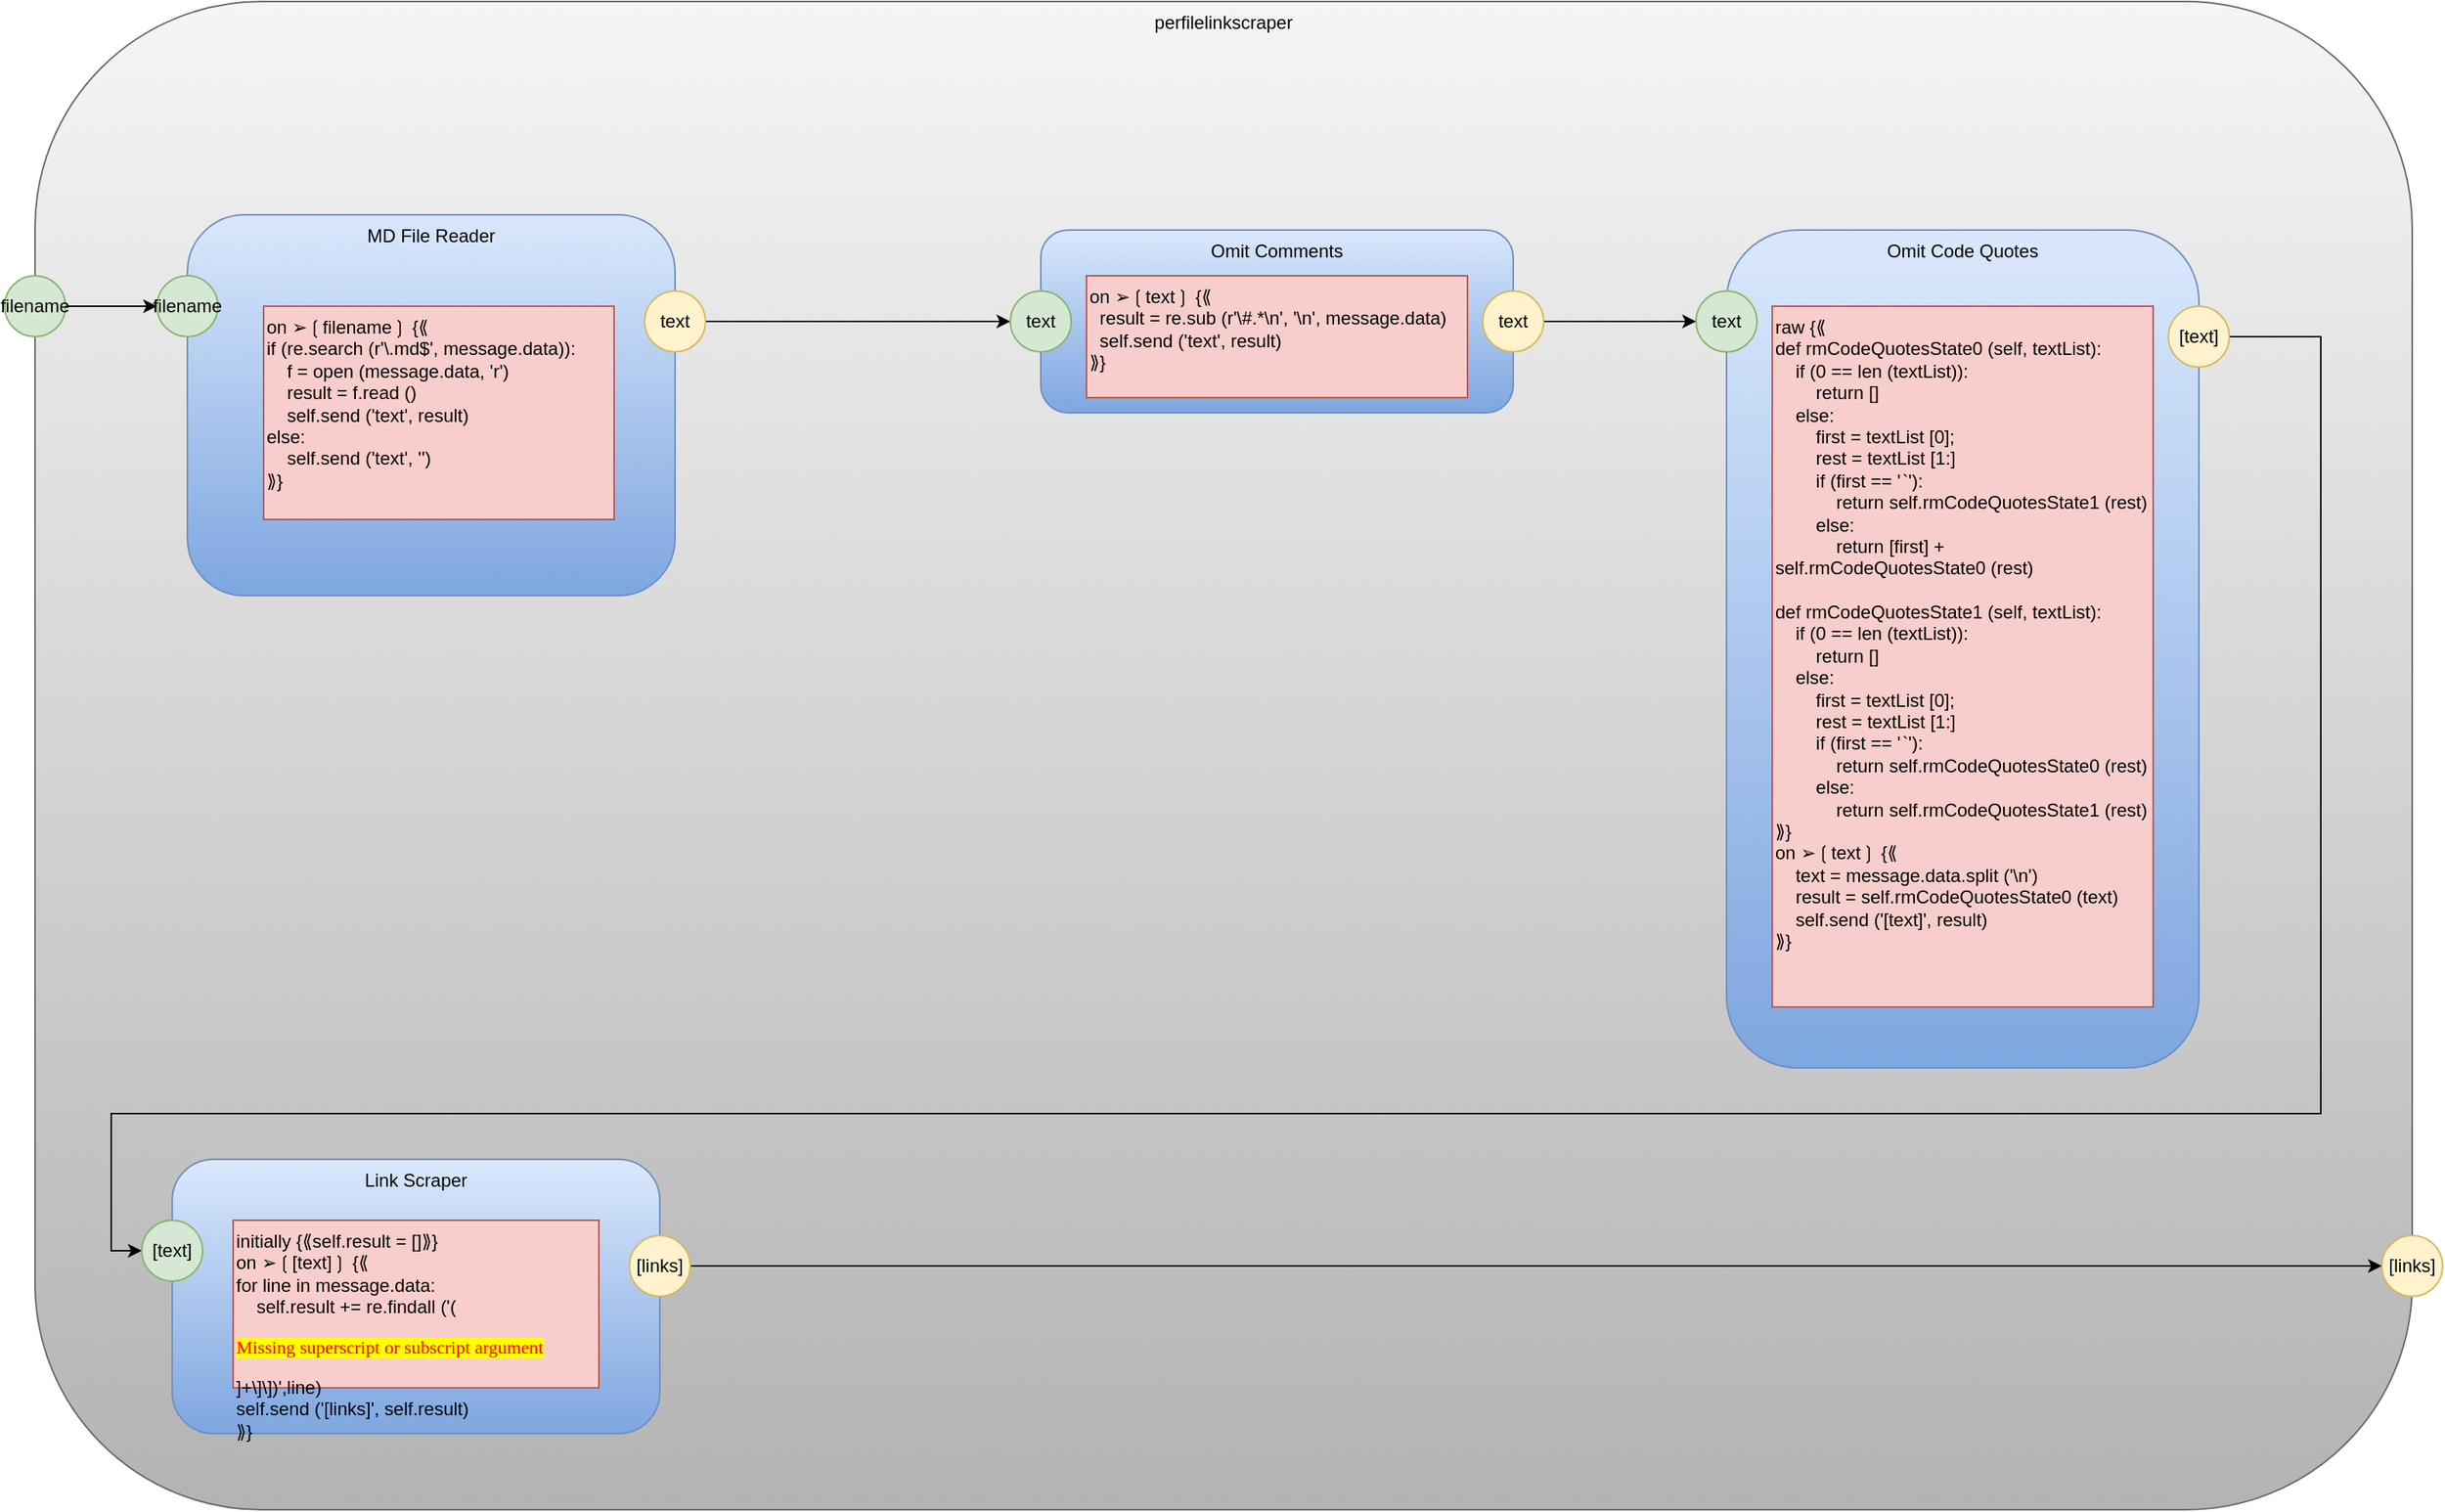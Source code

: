 <mxfile version="14.6.13" type="device"><diagram id="7pVBdM6yyNv9GKnLeEjE" name="Page-1"><mxGraphModel dx="2692" dy="1548" grid="1" gridSize="10" guides="1" tooltips="1" connect="1" arrows="1" fold="1" page="1" pageScale="1" pageWidth="1100" pageHeight="850" math="0" shadow="0"><root><mxCell id="0"/><mxCell id="1" parent="0"/><mxCell id="6_Qxa0QYoAU7xpzLT97k-1" value="perfilelinkscraper" style="rounded=1;whiteSpace=wrap;html=1;horizontal=1;verticalAlign=top;fillColor=#f5f5f5;strokeColor=#666666;gradientColor=#b3b3b3;" parent="1" vertex="1"><mxGeometry x="60" y="110" width="1560" height="990" as="geometry"/></mxCell><mxCell id="6_Qxa0QYoAU7xpzLT97k-2" value="MD File Reader" style="rounded=1;whiteSpace=wrap;html=1;horizontal=1;verticalAlign=top;fillColor=#dae8fc;strokeColor=#6c8ebf;gradientColor=#7ea6e0;" parent="1" vertex="1"><mxGeometry x="160" y="250" width="320" height="250" as="geometry"/></mxCell><mxCell id="6_Qxa0QYoAU7xpzLT97k-3" value="filename" style="ellipse;whiteSpace=wrap;html=1;aspect=fixed;fillColor=#d5e8d4;strokeColor=#82b366;" parent="1" vertex="1"><mxGeometry x="140" y="290" width="40" height="40" as="geometry"/></mxCell><mxCell id="6_Qxa0QYoAU7xpzLT97k-4" style="edgeStyle=orthogonalEdgeStyle;rounded=0;orthogonalLoop=1;jettySize=auto;html=1;exitX=1;exitY=0.5;exitDx=0;exitDy=0;entryX=0;entryY=0.5;entryDx=0;entryDy=0;" parent="1" source="6_Qxa0QYoAU7xpzLT97k-5" target="6_Qxa0QYoAU7xpzLT97k-11" edge="1"><mxGeometry relative="1" as="geometry"/></mxCell><mxCell id="6_Qxa0QYoAU7xpzLT97k-5" value="text" style="ellipse;whiteSpace=wrap;html=1;aspect=fixed;fillColor=#fff2cc;strokeColor=#d6b656;" parent="1" vertex="1"><mxGeometry x="460" y="300" width="40" height="40" as="geometry"/></mxCell><mxCell id="6_Qxa0QYoAU7xpzLT97k-6" value="Omit Code Quotes" style="rounded=1;whiteSpace=wrap;html=1;horizontal=1;verticalAlign=top;strokeColor=#6c8ebf;fillColor=#dae8fc;gradientColor=#7ea6e0;" parent="1" vertex="1"><mxGeometry x="1170" y="260" width="310" height="550" as="geometry"/></mxCell><mxCell id="6_Qxa0QYoAU7xpzLT97k-7" value="text" style="ellipse;whiteSpace=wrap;html=1;aspect=fixed;fillColor=#d5e8d4;strokeColor=#82b366;" parent="1" vertex="1"><mxGeometry x="1150" y="300" width="40" height="40" as="geometry"/></mxCell><mxCell id="6_Qxa0QYoAU7xpzLT97k-8" style="edgeStyle=orthogonalEdgeStyle;rounded=0;orthogonalLoop=1;jettySize=auto;html=1;exitX=1;exitY=0.5;exitDx=0;exitDy=0;entryX=0;entryY=0.5;entryDx=0;entryDy=0;" parent="1" source="6_Qxa0QYoAU7xpzLT97k-9" target="6_Qxa0QYoAU7xpzLT97k-18" edge="1"><mxGeometry relative="1" as="geometry"><Array as="points"><mxPoint x="1560" y="330"/><mxPoint x="1560" y="840"/><mxPoint x="110" y="840"/><mxPoint x="110" y="930"/></Array></mxGeometry></mxCell><mxCell id="6_Qxa0QYoAU7xpzLT97k-9" value="[text]" style="ellipse;whiteSpace=wrap;html=1;aspect=fixed;fillColor=#fff2cc;strokeColor=#d6b656;" parent="1" vertex="1"><mxGeometry x="1460" y="310" width="40" height="40" as="geometry"/></mxCell><mxCell id="6_Qxa0QYoAU7xpzLT97k-10" value="Omit Comments" style="rounded=1;whiteSpace=wrap;html=1;horizontal=1;verticalAlign=top;gradientColor=#7ea6e0;fillColor=#dae8fc;strokeColor=#6c8ebf;" parent="1" vertex="1"><mxGeometry x="720" y="260" width="310" height="120" as="geometry"/></mxCell><mxCell id="6_Qxa0QYoAU7xpzLT97k-11" value="text" style="ellipse;whiteSpace=wrap;html=1;aspect=fixed;fillColor=#d5e8d4;strokeColor=#82b366;" parent="1" vertex="1"><mxGeometry x="700" y="300" width="40" height="40" as="geometry"/></mxCell><mxCell id="6_Qxa0QYoAU7xpzLT97k-12" style="edgeStyle=orthogonalEdgeStyle;rounded=0;orthogonalLoop=1;jettySize=auto;html=1;exitX=1;exitY=0.5;exitDx=0;exitDy=0;" parent="1" source="6_Qxa0QYoAU7xpzLT97k-13" target="6_Qxa0QYoAU7xpzLT97k-7" edge="1"><mxGeometry relative="1" as="geometry"/></mxCell><mxCell id="6_Qxa0QYoAU7xpzLT97k-13" value="text" style="ellipse;whiteSpace=wrap;html=1;aspect=fixed;fillColor=#fff2cc;strokeColor=#d6b656;" parent="1" vertex="1"><mxGeometry x="1010" y="300" width="40" height="40" as="geometry"/></mxCell><mxCell id="6_Qxa0QYoAU7xpzLT97k-14" style="edgeStyle=orthogonalEdgeStyle;rounded=0;orthogonalLoop=1;jettySize=auto;html=1;exitX=1;exitY=0.5;exitDx=0;exitDy=0;entryX=0;entryY=0.5;entryDx=0;entryDy=0;" parent="1" source="6_Qxa0QYoAU7xpzLT97k-15" target="6_Qxa0QYoAU7xpzLT97k-3" edge="1"><mxGeometry relative="1" as="geometry"/></mxCell><mxCell id="6_Qxa0QYoAU7xpzLT97k-15" value="filename" style="ellipse;whiteSpace=wrap;html=1;aspect=fixed;fillColor=#d5e8d4;strokeColor=#82b366;" parent="1" vertex="1"><mxGeometry x="40" y="290" width="40" height="40" as="geometry"/></mxCell><mxCell id="6_Qxa0QYoAU7xpzLT97k-16" value="[links]" style="ellipse;whiteSpace=wrap;html=1;aspect=fixed;fillColor=#fff2cc;strokeColor=#d6b656;" parent="1" vertex="1"><mxGeometry x="1600" y="920" width="40" height="40" as="geometry"/></mxCell><mxCell id="6_Qxa0QYoAU7xpzLT97k-17" value="Link Scraper" style="rounded=1;whiteSpace=wrap;html=1;horizontal=1;verticalAlign=top;strokeColor=#6c8ebf;fillColor=#dae8fc;gradientColor=#7ea6e0;" parent="1" vertex="1"><mxGeometry x="150" y="870" width="320" height="180" as="geometry"/></mxCell><mxCell id="6_Qxa0QYoAU7xpzLT97k-18" value="[text]" style="ellipse;whiteSpace=wrap;html=1;aspect=fixed;fillColor=#d5e8d4;strokeColor=#82b366;" parent="1" vertex="1"><mxGeometry x="130" y="910" width="40" height="40" as="geometry"/></mxCell><mxCell id="6_Qxa0QYoAU7xpzLT97k-19" style="edgeStyle=orthogonalEdgeStyle;rounded=0;orthogonalLoop=1;jettySize=auto;html=1;exitX=1;exitY=0.5;exitDx=0;exitDy=0;entryX=0;entryY=0.5;entryDx=0;entryDy=0;" parent="1" source="6_Qxa0QYoAU7xpzLT97k-20" target="6_Qxa0QYoAU7xpzLT97k-16" edge="1"><mxGeometry relative="1" as="geometry"/></mxCell><mxCell id="6_Qxa0QYoAU7xpzLT97k-20" value="[links]" style="ellipse;whiteSpace=wrap;html=1;aspect=fixed;fillColor=#fff2cc;strokeColor=#d6b656;" parent="1" vertex="1"><mxGeometry x="450" y="920" width="40" height="40" as="geometry"/></mxCell><mxCell id="BAIMJiiR0i6siftUDlsX-1" value="&lt;div&gt;&lt;div&gt;&lt;div&gt;&lt;div&gt;&lt;div&gt;&lt;div&gt;raw {⟪&lt;/div&gt;&lt;div&gt;def rmCodeQuotesState0 (self, textList):&lt;/div&gt;&lt;div&gt;&amp;nbsp; &amp;nbsp; if (0 == len (textList)):&lt;/div&gt;&lt;div&gt;&amp;nbsp; &amp;nbsp; &amp;nbsp; &amp;nbsp; return []&lt;/div&gt;&lt;div&gt;&amp;nbsp; &amp;nbsp; else:&lt;/div&gt;&lt;div&gt;&amp;nbsp; &amp;nbsp; &amp;nbsp; &amp;nbsp; first = textList [0];&lt;/div&gt;&lt;div&gt;&amp;nbsp; &amp;nbsp; &amp;nbsp; &amp;nbsp; rest = textList [1:]&lt;/div&gt;&lt;div&gt;&amp;nbsp; &amp;nbsp; &amp;nbsp; &amp;nbsp; if (first == '```'):&lt;/div&gt;&lt;div&gt;&amp;nbsp; &amp;nbsp; &amp;nbsp; &amp;nbsp; &amp;nbsp; &amp;nbsp; return self.rmCodeQuotesState1 (rest)&lt;/div&gt;&lt;div&gt;&amp;nbsp; &amp;nbsp; &amp;nbsp; &amp;nbsp; else:&lt;/div&gt;&lt;div&gt;&amp;nbsp; &amp;nbsp; &amp;nbsp; &amp;nbsp; &amp;nbsp; &amp;nbsp; return [first] + self.rmCodeQuotesState0 (rest)&lt;/div&gt;&lt;div&gt;&amp;nbsp; &amp;nbsp; &amp;nbsp; &amp;nbsp;&amp;nbsp;&lt;/div&gt;&lt;div&gt;def rmCodeQuotesState1 (self, textList):&lt;/div&gt;&lt;div&gt;&amp;nbsp; &amp;nbsp; if (0 == len (textList)):&lt;/div&gt;&lt;div&gt;&amp;nbsp; &amp;nbsp; &amp;nbsp; &amp;nbsp; return []&lt;/div&gt;&lt;div&gt;&amp;nbsp; &amp;nbsp; else:&lt;/div&gt;&lt;div&gt;&amp;nbsp; &amp;nbsp; &amp;nbsp; &amp;nbsp; first = textList [0];&lt;/div&gt;&lt;div&gt;&amp;nbsp; &amp;nbsp; &amp;nbsp; &amp;nbsp; rest = textList [1:]&lt;/div&gt;&lt;div&gt;&amp;nbsp; &amp;nbsp; &amp;nbsp; &amp;nbsp; if (first == '```'):&lt;/div&gt;&lt;div&gt;&amp;nbsp; &amp;nbsp; &amp;nbsp; &amp;nbsp; &amp;nbsp; &amp;nbsp; return self.rmCodeQuotesState0 (rest)&lt;/div&gt;&lt;div&gt;&amp;nbsp; &amp;nbsp; &amp;nbsp; &amp;nbsp; else:&lt;/div&gt;&lt;div&gt;&amp;nbsp; &amp;nbsp; &amp;nbsp; &amp;nbsp; &amp;nbsp; &amp;nbsp; return self.rmCodeQuotesState1 (rest)&lt;/div&gt;&lt;div&gt;⟫}&lt;/div&gt;&lt;div&gt;on ➢❲text❳ {⟪&lt;/div&gt;&lt;div&gt;&amp;nbsp; &amp;nbsp; text = message.data.split ('\n')&lt;/div&gt;&lt;div&gt;&amp;nbsp; &amp;nbsp; result = self.rmCodeQuotesState0 (text)&lt;/div&gt;&lt;div&gt;&amp;nbsp; &amp;nbsp; self.send ('[text]', result)&lt;/div&gt;&lt;div&gt;⟫}&lt;/div&gt;&lt;/div&gt;&lt;/div&gt;&lt;/div&gt;&lt;/div&gt;&lt;/div&gt;&lt;div&gt;&lt;br&gt;&lt;/div&gt;" style="rounded=0;whiteSpace=wrap;html=1;align=left;verticalAlign=top;fillColor=#f8cecc;strokeColor=#b85450;" vertex="1" parent="1"><mxGeometry x="1200" y="310" width="250" height="460" as="geometry"/></mxCell><mxCell id="BAIMJiiR0i6siftUDlsX-2" value="&lt;div&gt;&lt;div&gt;&lt;div&gt;on ➢❲text❳ {⟪&lt;/div&gt;&lt;div&gt;&amp;nbsp; result = re.sub (r'\#.*\n', '\n', message.data)&lt;/div&gt;&lt;div&gt;&amp;nbsp; self.send ('text', result)&lt;/div&gt;&lt;div&gt;⟫}&lt;/div&gt;&lt;/div&gt;&lt;/div&gt;&lt;div&gt;&lt;br&gt;&lt;/div&gt;" style="rounded=0;whiteSpace=wrap;html=1;align=left;verticalAlign=top;fillColor=#f8cecc;strokeColor=#b85450;" vertex="1" parent="1"><mxGeometry x="750" y="290" width="250" height="80" as="geometry"/></mxCell><mxCell id="BAIMJiiR0i6siftUDlsX-3" value="&lt;div&gt;&lt;div&gt;&lt;div&gt;&lt;div&gt;&lt;div&gt;&lt;div&gt;&lt;div&gt;&lt;div&gt;&lt;div&gt;&lt;div&gt;on ➢❲filename❳ {⟪&lt;/div&gt;&lt;div&gt;if (re.search (r'\.md$', message.data)):&lt;/div&gt;&lt;div&gt;&amp;nbsp; &amp;nbsp; f = open (message.data, 'r')&lt;/div&gt;&lt;div&gt;&amp;nbsp; &amp;nbsp; result = f.read ()&lt;/div&gt;&lt;div&gt;&amp;nbsp; &amp;nbsp; self.send ('text', result)&lt;/div&gt;&lt;div&gt;else:&lt;/div&gt;&lt;div&gt;&amp;nbsp; &amp;nbsp; self.send ('text', '')&lt;/div&gt;&lt;div&gt;⟫}&lt;/div&gt;&lt;/div&gt;&lt;/div&gt;&lt;/div&gt;&lt;/div&gt;&lt;/div&gt;&lt;/div&gt;&lt;/div&gt;&lt;/div&gt;&lt;/div&gt;&lt;div&gt;&lt;br&gt;&lt;/div&gt;" style="rounded=0;whiteSpace=wrap;html=1;align=left;verticalAlign=top;fillColor=#f8cecc;strokeColor=#b85450;" vertex="1" parent="1"><mxGeometry x="210" y="310" width="230" height="140" as="geometry"/></mxCell><mxCell id="BAIMJiiR0i6siftUDlsX-5" value="&lt;div&gt;&lt;div&gt;&lt;div&gt;&lt;div&gt;&lt;div&gt;initially {⟪self.result = []⟫}&lt;/div&gt;&lt;div&gt;on ➢❲[text]❳ {⟪&lt;/div&gt;&lt;div&gt;for line in message.data:&lt;/div&gt;&lt;div&gt;&amp;nbsp; &amp;nbsp; self.result += re.findall ('(\[\[[^\]]+\]\])',line)&lt;/div&gt;&lt;div&gt;self.send ('[links]', self.result)&lt;/div&gt;&lt;div&gt;⟫}&lt;/div&gt;&lt;/div&gt;&lt;/div&gt;&lt;/div&gt;&lt;/div&gt;&lt;div&gt;&lt;br&gt;&lt;/div&gt;" style="rounded=0;whiteSpace=wrap;html=1;align=left;verticalAlign=top;fillColor=#f8cecc;strokeColor=#b85450;" vertex="1" parent="1"><mxGeometry x="190" y="910" width="240" height="110" as="geometry"/></mxCell></root></mxGraphModel></diagram></mxfile>